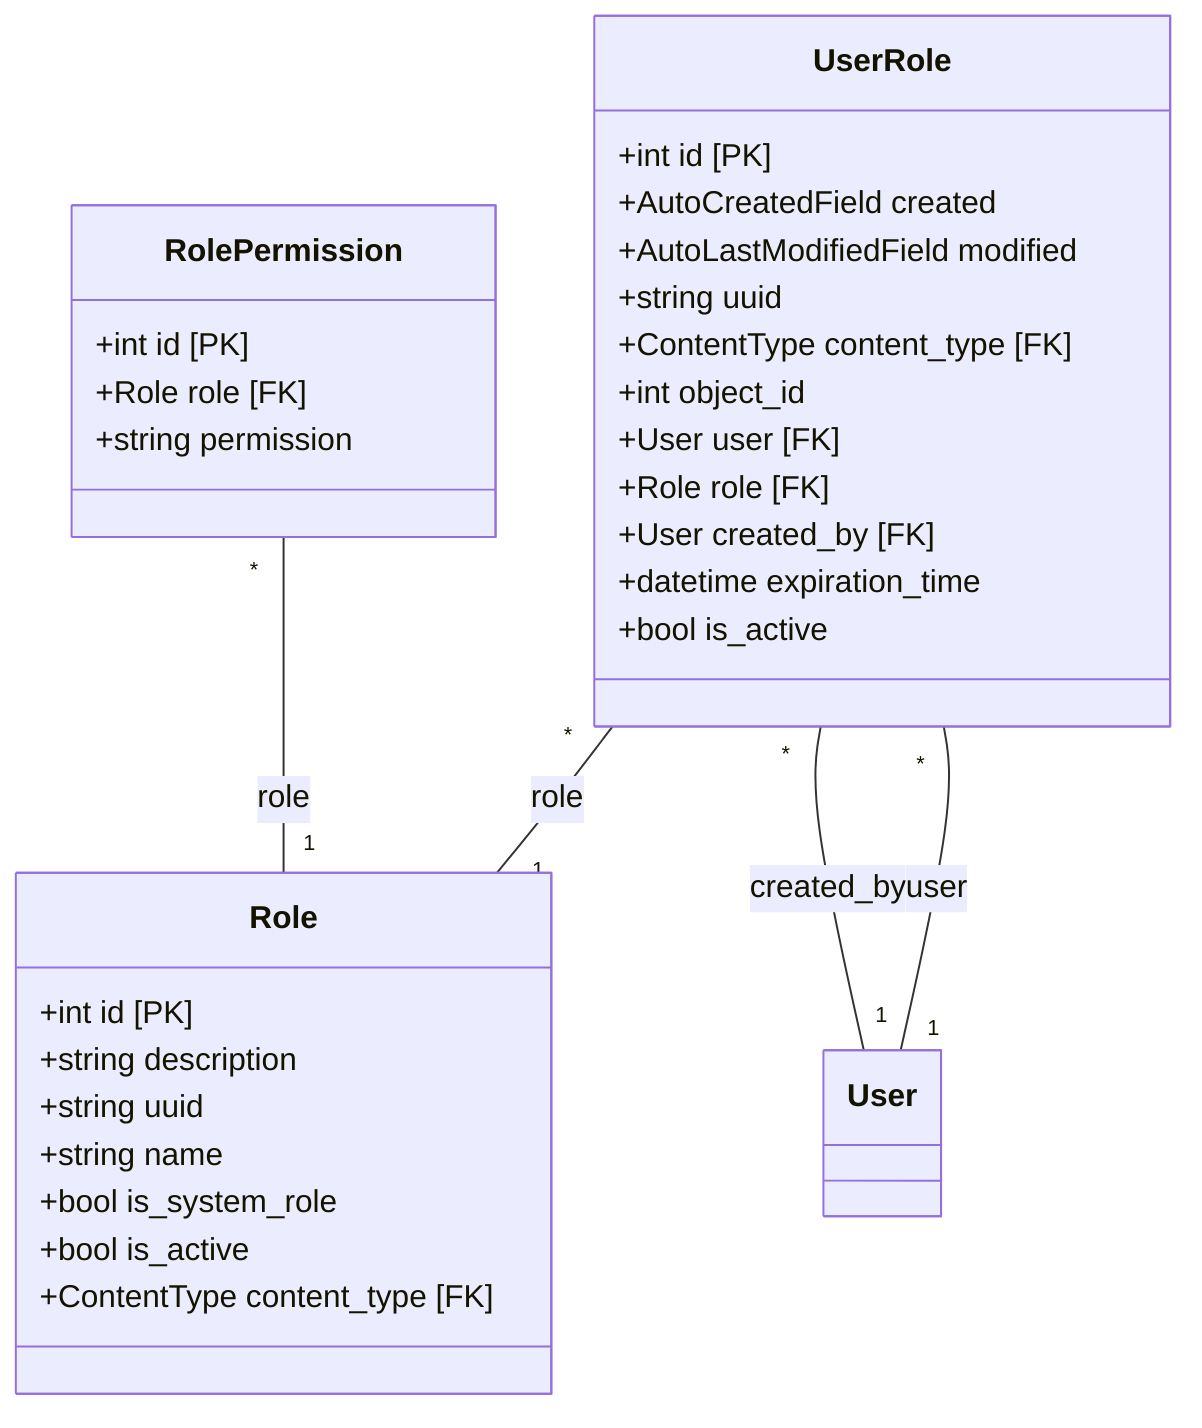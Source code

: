 classDiagram
    direction TB
    class Role {
        +int id [PK]
        +string description
        +string uuid
        +string name
        +bool is_system_role
        +bool is_active
        +ContentType content_type [FK]
    }
    class UserRole {
        +int id [PK]
        +AutoCreatedField created
        +AutoLastModifiedField modified
        +string uuid
        +ContentType content_type [FK]
        +int object_id
        +User user [FK]
        +Role role [FK]
        +User created_by [FK]
        +datetime expiration_time
        +bool is_active
    }
    class RolePermission {
        +int id [PK]
        +Role role [FK]
        +string permission
    }
    RolePermission "*" -- "1" Role : role
    UserRole "*" -- "1" Role : role
    UserRole "*" -- "1" User : created_by
    UserRole "*" -- "1" User : user